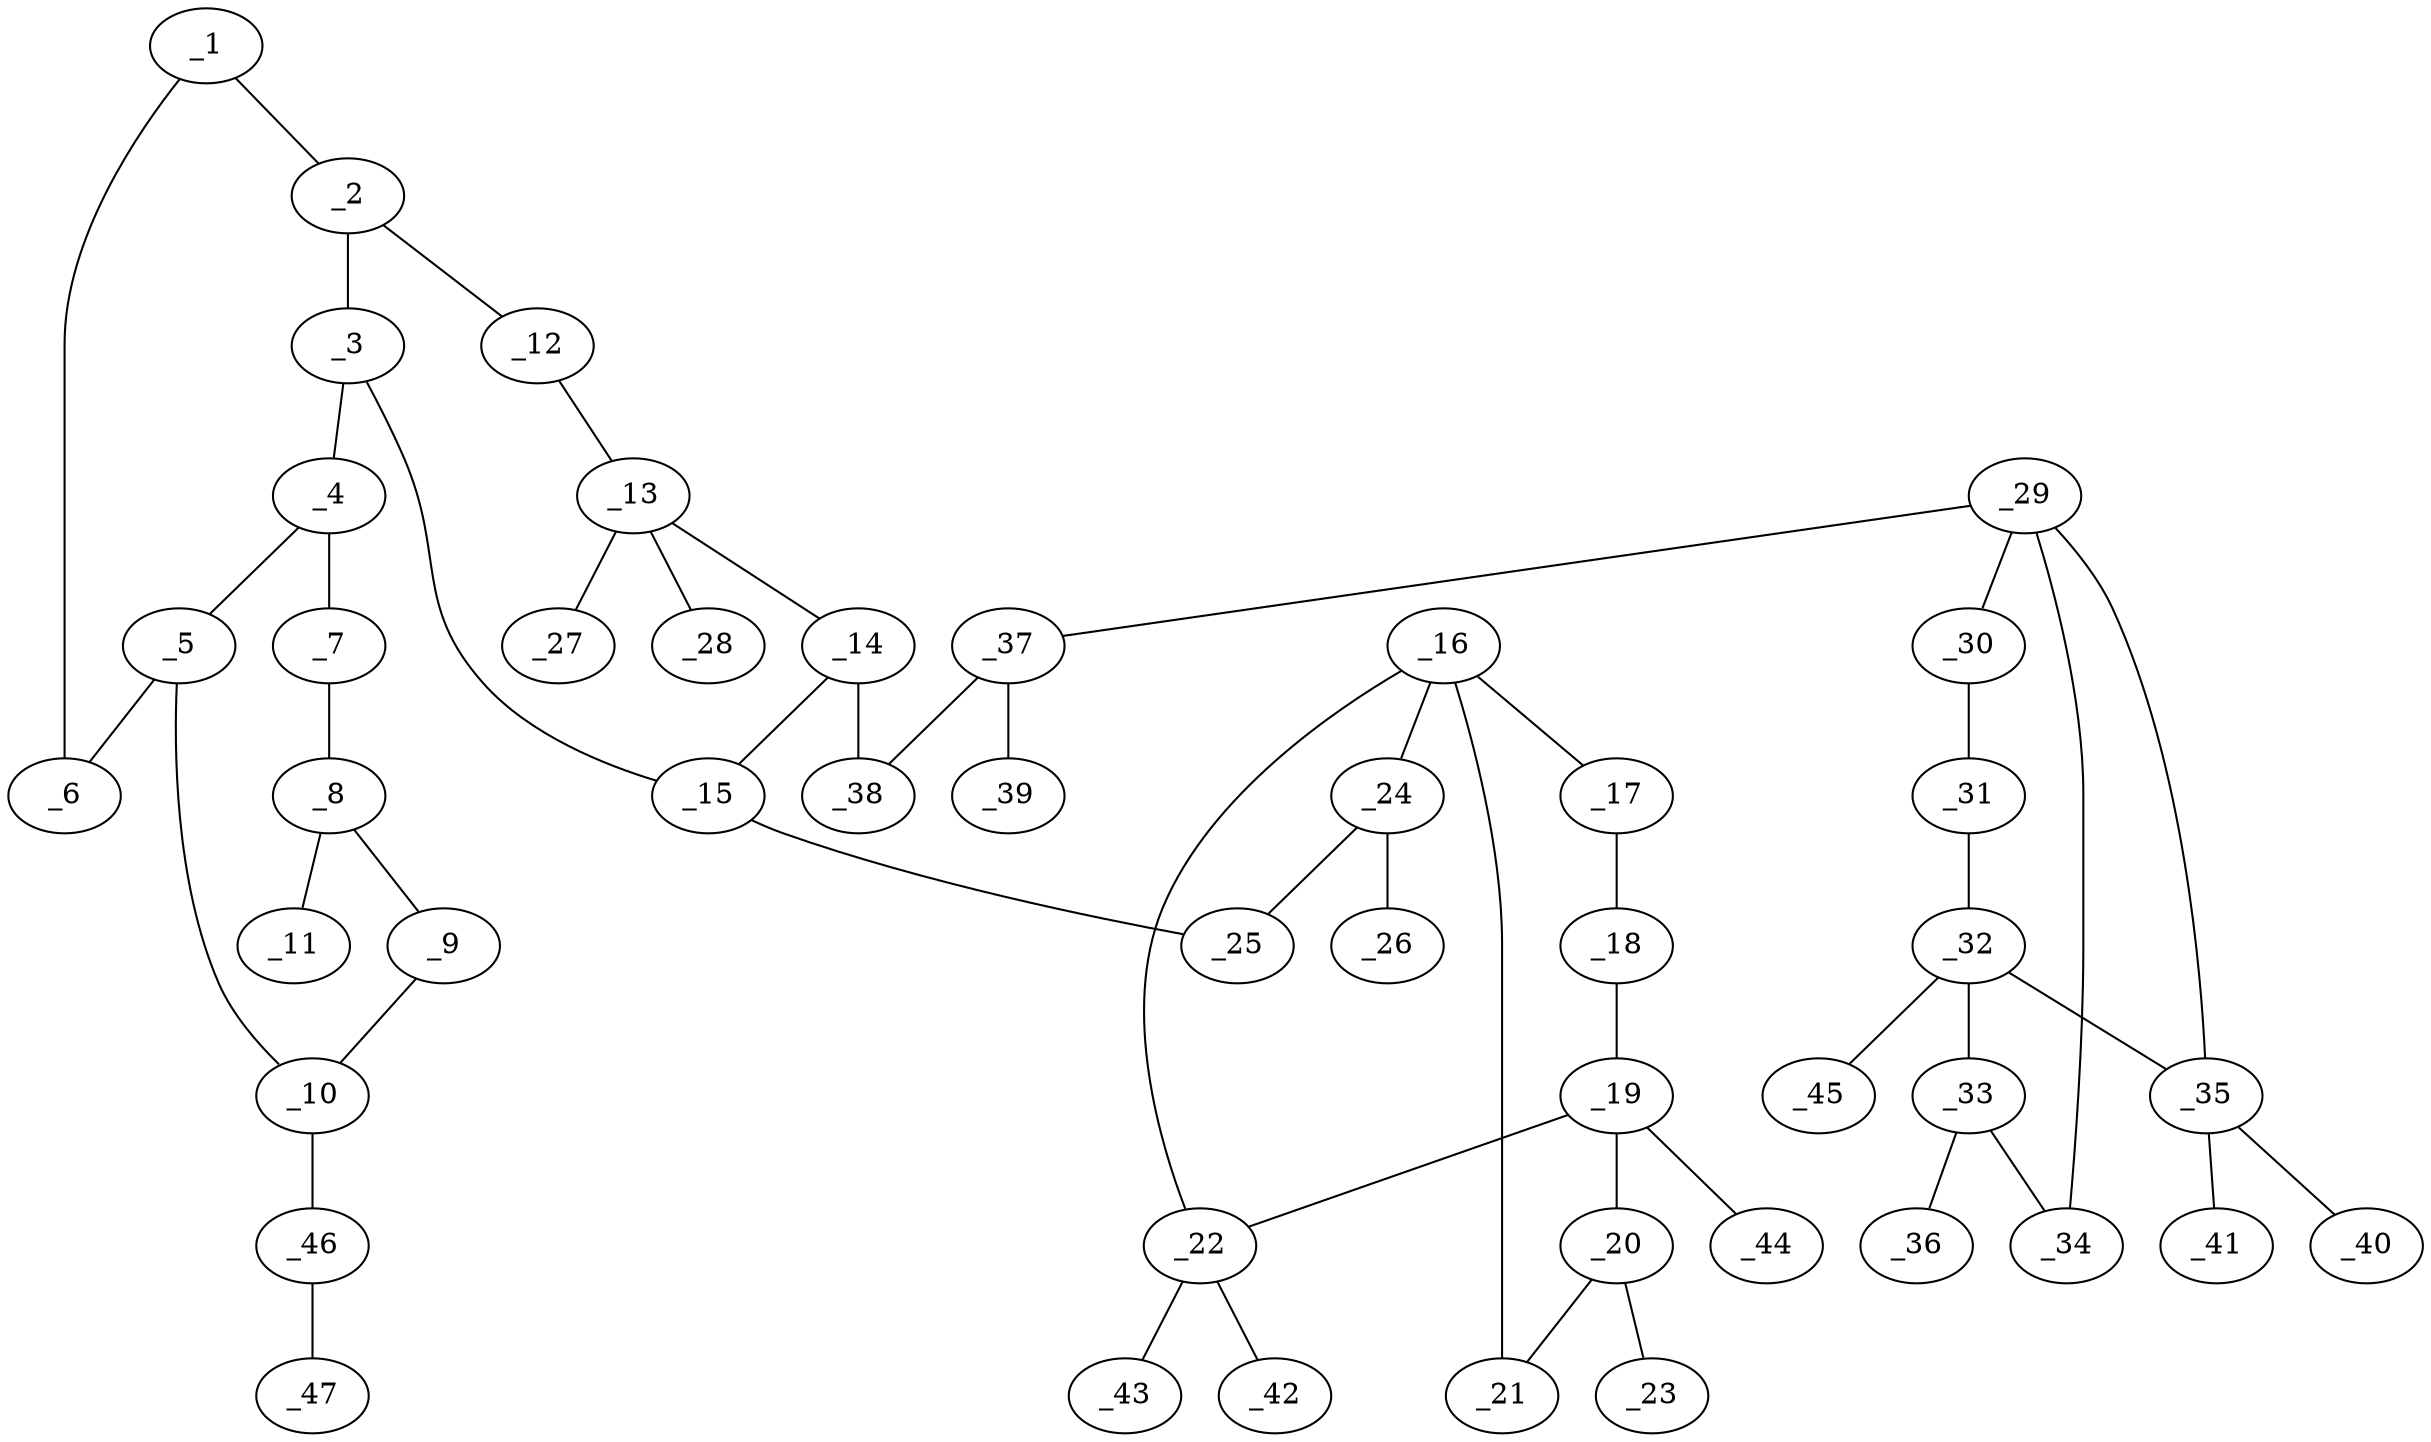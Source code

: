graph molid700287 {
	_1	 [charge=0,
		chem=1,
		symbol="C  ",
		x="9.7767",
		y="-3.549"];
	_2	 [charge=0,
		chem=1,
		symbol="C  ",
		x="8.9107",
		y="-3.049"];
	_1 -- _2	 [valence=1];
	_6	 [charge=0,
		chem=1,
		symbol="C  ",
		x="10.6427",
		y="-3.049"];
	_1 -- _6	 [valence=2];
	_3	 [charge=0,
		chem=1,
		symbol="C  ",
		x="8.9107",
		y="-2.049"];
	_2 -- _3	 [valence=2];
	_12	 [charge=0,
		chem=2,
		symbol="O  ",
		x="8.0447",
		y="-3.549"];
	_2 -- _12	 [valence=1];
	_4	 [charge=0,
		chem=1,
		symbol="C  ",
		x="9.7767",
		y="-1.549"];
	_3 -- _4	 [valence=1];
	_15	 [charge=0,
		chem=1,
		symbol="C  ",
		x="8.0447",
		y="-1.549"];
	_3 -- _15	 [valence=1];
	_5	 [charge=0,
		chem=1,
		symbol="C  ",
		x="10.6427",
		y="-2.049"];
	_4 -- _5	 [valence=2];
	_7	 [charge=0,
		chem=2,
		symbol="O  ",
		x="9.7767",
		y="-0.549"];
	_4 -- _7	 [valence=1];
	_5 -- _6	 [valence=1];
	_10	 [charge=0,
		chem=1,
		symbol="C  ",
		x="11.5088",
		y="-1.549"];
	_5 -- _10	 [valence=1];
	_8	 [charge=0,
		chem=1,
		symbol="C  ",
		x="10.6427",
		y="-0.049"];
	_7 -- _8	 [valence=1];
	_9	 [charge=0,
		chem=1,
		symbol="C  ",
		x="11.5088",
		y="-0.549"];
	_8 -- _9	 [valence=1];
	_11	 [charge=0,
		chem=2,
		symbol="O  ",
		x="10.6427",
		y="0.951"];
	_8 -- _11	 [valence=2];
	_9 -- _10	 [valence=2];
	_46	 [charge=0,
		chem=2,
		symbol="O  ",
		x="12.3748",
		y="-2.049"];
	_10 -- _46	 [valence=1];
	_13	 [charge=0,
		chem=1,
		symbol="C  ",
		x="7.1786",
		y="-3.049"];
	_12 -- _13	 [valence=1];
	_14	 [charge=0,
		chem=1,
		symbol="C  ",
		x="7.1786",
		y="-2.049"];
	_13 -- _14	 [valence=1];
	_27	 [charge=0,
		chem=1,
		symbol="C  ",
		x="6.6786",
		y="-3.915"];
	_13 -- _27	 [valence=1];
	_28	 [charge=0,
		chem=1,
		symbol="C  ",
		x="6.1786",
		y="-3.049"];
	_13 -- _28	 [valence=1];
	_14 -- _15	 [valence=1];
	_38	 [charge=0,
		chem=2,
		symbol="O  ",
		x="6.3126",
		y="-1.549"];
	_14 -- _38	 [valence=1];
	_25	 [charge=0,
		chem=2,
		symbol="O  ",
		x="8.0447",
		y="-0.549"];
	_15 -- _25	 [valence=1];
	_16	 [charge=0,
		chem=1,
		symbol="C  ",
		x="7.1786",
		y="0.951"];
	_17	 [charge=0,
		chem=1,
		symbol="C  ",
		x="8.9407",
		y="0.0416"];
	_16 -- _17	 [valence=1];
	_21	 [charge=0,
		chem=2,
		symbol="O  ",
		x="5.369",
		y="0.0995"];
	_16 -- _21	 [valence=1];
	_22	 [charge=0,
		chem=1,
		symbol="C  ",
		x="6.8655",
		y="2.9327"];
	_16 -- _22	 [valence=1];
	_24	 [charge=0,
		chem=1,
		symbol="C  ",
		x="7.1786",
		y="-0.049"];
	_16 -- _24	 [valence=1];
	_18	 [charge=0,
		chem=1,
		symbol="C  ",
		x="9.2794",
		y="0.9825"];
	_17 -- _18	 [valence=1];
	_19	 [charge=0,
		chem=1,
		symbol="C  ",
		x="7.5174",
		y="1.8919"];
	_18 -- _19	 [valence=1];
	_20	 [charge=0,
		chem=1,
		symbol="C  ",
		x="4.9432",
		y="1.0044"];
	_19 -- _20	 [valence=1];
	_19 -- _22	 [valence=1];
	_44	 [charge=0,
		chem=1,
		symbol="C  ",
		x="7.8561",
		y="2.8328"];
	_19 -- _44	 [valence=1];
	_20 -- _21	 [valence=1];
	_23	 [charge=0,
		chem=2,
		symbol="O  ",
		x="4.0023",
		y="1.3432"];
	_20 -- _23	 [valence=2];
	_42	 [charge=0,
		chem=1,
		symbol="C  ",
		x="7.0529",
		y="3.915"];
	_22 -- _42	 [valence=1];
	_43	 [charge=0,
		chem=1,
		symbol="C  ",
		x="5.9892",
		y="3.4145"];
	_22 -- _43	 [valence=1];
	_24 -- _25	 [valence=1];
	_26	 [charge=0,
		chem=2,
		symbol="O  ",
		x="6.4114",
		y="-0.6904"];
	_24 -- _26	 [valence=2];
	_29	 [charge=0,
		chem=1,
		symbol="C  ",
		x="4.7281",
		y="-1.1288"];
	_30	 [charge=0,
		chem=1,
		symbol="C  ",
		x="6.3967",
		y="-0.0576"];
	_29 -- _30	 [valence=1];
	_34	 [charge=0,
		chem=2,
		symbol="O  ",
		x="4.5608",
		y="-3.1219"];
	_29 -- _34	 [valence=1];
	_35	 [charge=0,
		chem=1,
		symbol="C  ",
		x="2.8553",
		y="-0.4091"];
	_29 -- _35	 [valence=1];
	_37	 [charge=0,
		chem=1,
		symbol="C  ",
		x="5.3735",
		y="-1.8926"];
	_29 -- _37	 [valence=1];
	_31	 [charge=0,
		chem=1,
		symbol="C  ",
		x="5.7512",
		y="0.7062"];
	_30 -- _31	 [valence=1];
	_32	 [charge=0,
		chem=1,
		symbol="C  ",
		x="4.0826",
		y="-0.3651"];
	_31 -- _32	 [valence=1];
	_33	 [charge=0,
		chem=1,
		symbol="C  ",
		x="3.5642",
		y="-3.0382"];
	_32 -- _33	 [valence=1];
	_32 -- _35	 [valence=1];
	_45	 [charge=0,
		chem=1,
		symbol="C  ",
		x="3.4371",
		y="0.3987"];
	_32 -- _45	 [valence=1];
	_33 -- _34	 [valence=1];
	_36	 [charge=0,
		chem=2,
		symbol="O  ",
		x="2.8004",
		y="-3.6836"];
	_33 -- _36	 [valence=2];
	_40	 [charge=0,
		chem=1,
		symbol="C  ",
		x="2.0983",
		y="0.2443"];
	_35 -- _40	 [valence=1];
	_41	 [charge=0,
		chem=1,
		symbol="C  ",
		x=2,
		y="-0.927"];
	_35 -- _41	 [valence=1];
	_37 -- _38	 [valence=1];
	_39	 [charge=0,
		chem=2,
		symbol="O  ",
		x="5.2016",
		y="-2.8778"];
	_37 -- _39	 [valence=2];
	_47	 [charge=0,
		chem=1,
		symbol="C  ",
		x="13.2408",
		y="-1.549"];
	_46 -- _47	 [valence=1];
}
